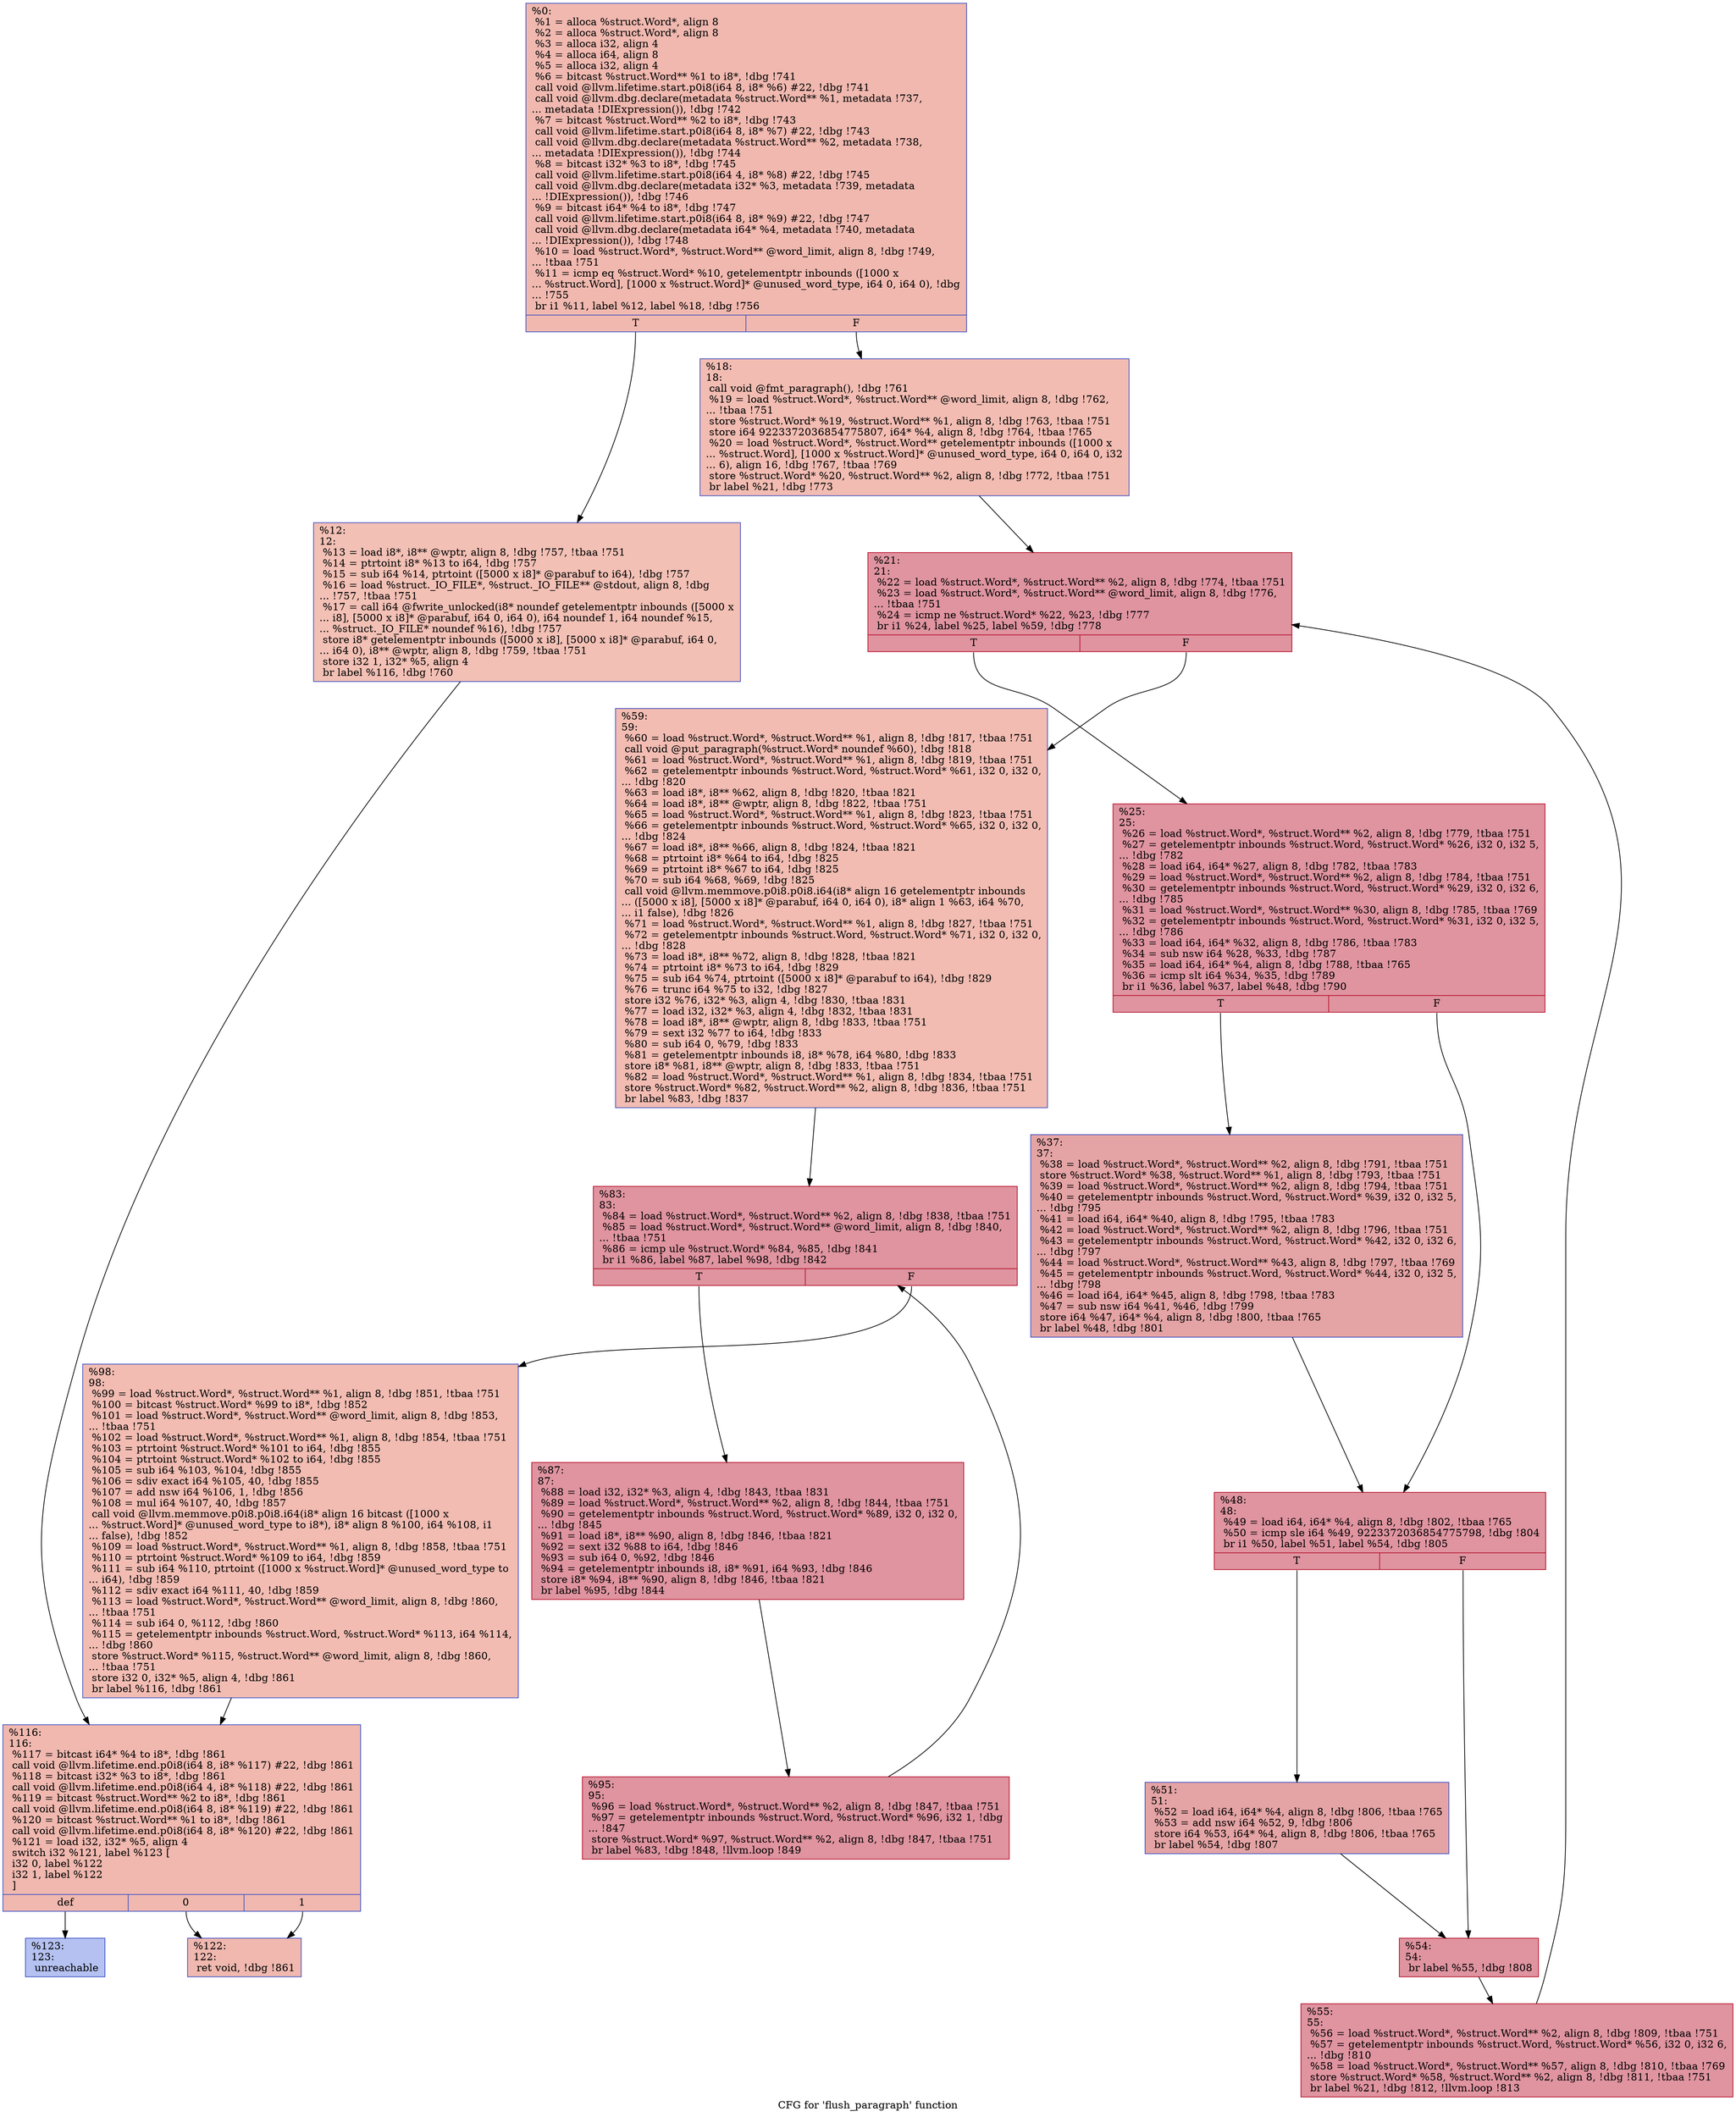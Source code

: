 digraph "CFG for 'flush_paragraph' function" {
	label="CFG for 'flush_paragraph' function";

	Node0xc8f890 [shape=record,color="#3d50c3ff", style=filled, fillcolor="#dc5d4a70",label="{%0:\l  %1 = alloca %struct.Word*, align 8\l  %2 = alloca %struct.Word*, align 8\l  %3 = alloca i32, align 4\l  %4 = alloca i64, align 8\l  %5 = alloca i32, align 4\l  %6 = bitcast %struct.Word** %1 to i8*, !dbg !741\l  call void @llvm.lifetime.start.p0i8(i64 8, i8* %6) #22, !dbg !741\l  call void @llvm.dbg.declare(metadata %struct.Word** %1, metadata !737,\l... metadata !DIExpression()), !dbg !742\l  %7 = bitcast %struct.Word** %2 to i8*, !dbg !743\l  call void @llvm.lifetime.start.p0i8(i64 8, i8* %7) #22, !dbg !743\l  call void @llvm.dbg.declare(metadata %struct.Word** %2, metadata !738,\l... metadata !DIExpression()), !dbg !744\l  %8 = bitcast i32* %3 to i8*, !dbg !745\l  call void @llvm.lifetime.start.p0i8(i64 4, i8* %8) #22, !dbg !745\l  call void @llvm.dbg.declare(metadata i32* %3, metadata !739, metadata\l... !DIExpression()), !dbg !746\l  %9 = bitcast i64* %4 to i8*, !dbg !747\l  call void @llvm.lifetime.start.p0i8(i64 8, i8* %9) #22, !dbg !747\l  call void @llvm.dbg.declare(metadata i64* %4, metadata !740, metadata\l... !DIExpression()), !dbg !748\l  %10 = load %struct.Word*, %struct.Word** @word_limit, align 8, !dbg !749,\l... !tbaa !751\l  %11 = icmp eq %struct.Word* %10, getelementptr inbounds ([1000 x\l... %struct.Word], [1000 x %struct.Word]* @unused_word_type, i64 0, i64 0), !dbg\l... !755\l  br i1 %11, label %12, label %18, !dbg !756\l|{<s0>T|<s1>F}}"];
	Node0xc8f890:s0 -> Node0xc8fa20;
	Node0xc8f890:s1 -> Node0xc8fa70;
	Node0xc8fa20 [shape=record,color="#3d50c3ff", style=filled, fillcolor="#e5705870",label="{%12:\l12:                                               \l  %13 = load i8*, i8** @wptr, align 8, !dbg !757, !tbaa !751\l  %14 = ptrtoint i8* %13 to i64, !dbg !757\l  %15 = sub i64 %14, ptrtoint ([5000 x i8]* @parabuf to i64), !dbg !757\l  %16 = load %struct._IO_FILE*, %struct._IO_FILE** @stdout, align 8, !dbg\l... !757, !tbaa !751\l  %17 = call i64 @fwrite_unlocked(i8* noundef getelementptr inbounds ([5000 x\l... i8], [5000 x i8]* @parabuf, i64 0, i64 0), i64 noundef 1, i64 noundef %15,\l... %struct._IO_FILE* noundef %16), !dbg !757\l  store i8* getelementptr inbounds ([5000 x i8], [5000 x i8]* @parabuf, i64 0,\l... i64 0), i8** @wptr, align 8, !dbg !759, !tbaa !751\l  store i32 1, i32* %5, align 4\l  br label %116, !dbg !760\l}"];
	Node0xc8fa20 -> Node0xc8fe80;
	Node0xc8fa70 [shape=record,color="#3d50c3ff", style=filled, fillcolor="#e1675170",label="{%18:\l18:                                               \l  call void @fmt_paragraph(), !dbg !761\l  %19 = load %struct.Word*, %struct.Word** @word_limit, align 8, !dbg !762,\l... !tbaa !751\l  store %struct.Word* %19, %struct.Word** %1, align 8, !dbg !763, !tbaa !751\l  store i64 9223372036854775807, i64* %4, align 8, !dbg !764, !tbaa !765\l  %20 = load %struct.Word*, %struct.Word** getelementptr inbounds ([1000 x\l... %struct.Word], [1000 x %struct.Word]* @unused_word_type, i64 0, i64 0, i32\l... 6), align 16, !dbg !767, !tbaa !769\l  store %struct.Word* %20, %struct.Word** %2, align 8, !dbg !772, !tbaa !751\l  br label %21, !dbg !773\l}"];
	Node0xc8fa70 -> Node0xc8fac0;
	Node0xc8fac0 [shape=record,color="#b70d28ff", style=filled, fillcolor="#b70d2870",label="{%21:\l21:                                               \l  %22 = load %struct.Word*, %struct.Word** %2, align 8, !dbg !774, !tbaa !751\l  %23 = load %struct.Word*, %struct.Word** @word_limit, align 8, !dbg !776,\l... !tbaa !751\l  %24 = icmp ne %struct.Word* %22, %23, !dbg !777\l  br i1 %24, label %25, label %59, !dbg !778\l|{<s0>T|<s1>F}}"];
	Node0xc8fac0:s0 -> Node0xc8fb10;
	Node0xc8fac0:s1 -> Node0xc8fcf0;
	Node0xc8fb10 [shape=record,color="#b70d28ff", style=filled, fillcolor="#b70d2870",label="{%25:\l25:                                               \l  %26 = load %struct.Word*, %struct.Word** %2, align 8, !dbg !779, !tbaa !751\l  %27 = getelementptr inbounds %struct.Word, %struct.Word* %26, i32 0, i32 5,\l... !dbg !782\l  %28 = load i64, i64* %27, align 8, !dbg !782, !tbaa !783\l  %29 = load %struct.Word*, %struct.Word** %2, align 8, !dbg !784, !tbaa !751\l  %30 = getelementptr inbounds %struct.Word, %struct.Word* %29, i32 0, i32 6,\l... !dbg !785\l  %31 = load %struct.Word*, %struct.Word** %30, align 8, !dbg !785, !tbaa !769\l  %32 = getelementptr inbounds %struct.Word, %struct.Word* %31, i32 0, i32 5,\l... !dbg !786\l  %33 = load i64, i64* %32, align 8, !dbg !786, !tbaa !783\l  %34 = sub nsw i64 %28, %33, !dbg !787\l  %35 = load i64, i64* %4, align 8, !dbg !788, !tbaa !765\l  %36 = icmp slt i64 %34, %35, !dbg !789\l  br i1 %36, label %37, label %48, !dbg !790\l|{<s0>T|<s1>F}}"];
	Node0xc8fb10:s0 -> Node0xc8fb60;
	Node0xc8fb10:s1 -> Node0xc8fbb0;
	Node0xc8fb60 [shape=record,color="#3d50c3ff", style=filled, fillcolor="#c32e3170",label="{%37:\l37:                                               \l  %38 = load %struct.Word*, %struct.Word** %2, align 8, !dbg !791, !tbaa !751\l  store %struct.Word* %38, %struct.Word** %1, align 8, !dbg !793, !tbaa !751\l  %39 = load %struct.Word*, %struct.Word** %2, align 8, !dbg !794, !tbaa !751\l  %40 = getelementptr inbounds %struct.Word, %struct.Word* %39, i32 0, i32 5,\l... !dbg !795\l  %41 = load i64, i64* %40, align 8, !dbg !795, !tbaa !783\l  %42 = load %struct.Word*, %struct.Word** %2, align 8, !dbg !796, !tbaa !751\l  %43 = getelementptr inbounds %struct.Word, %struct.Word* %42, i32 0, i32 6,\l... !dbg !797\l  %44 = load %struct.Word*, %struct.Word** %43, align 8, !dbg !797, !tbaa !769\l  %45 = getelementptr inbounds %struct.Word, %struct.Word* %44, i32 0, i32 5,\l... !dbg !798\l  %46 = load i64, i64* %45, align 8, !dbg !798, !tbaa !783\l  %47 = sub nsw i64 %41, %46, !dbg !799\l  store i64 %47, i64* %4, align 8, !dbg !800, !tbaa !765\l  br label %48, !dbg !801\l}"];
	Node0xc8fb60 -> Node0xc8fbb0;
	Node0xc8fbb0 [shape=record,color="#b70d28ff", style=filled, fillcolor="#b70d2870",label="{%48:\l48:                                               \l  %49 = load i64, i64* %4, align 8, !dbg !802, !tbaa !765\l  %50 = icmp sle i64 %49, 9223372036854775798, !dbg !804\l  br i1 %50, label %51, label %54, !dbg !805\l|{<s0>T|<s1>F}}"];
	Node0xc8fbb0:s0 -> Node0xc8fc00;
	Node0xc8fbb0:s1 -> Node0xc8fc50;
	Node0xc8fc00 [shape=record,color="#3d50c3ff", style=filled, fillcolor="#c32e3170",label="{%51:\l51:                                               \l  %52 = load i64, i64* %4, align 8, !dbg !806, !tbaa !765\l  %53 = add nsw i64 %52, 9, !dbg !806\l  store i64 %53, i64* %4, align 8, !dbg !806, !tbaa !765\l  br label %54, !dbg !807\l}"];
	Node0xc8fc00 -> Node0xc8fc50;
	Node0xc8fc50 [shape=record,color="#b70d28ff", style=filled, fillcolor="#b70d2870",label="{%54:\l54:                                               \l  br label %55, !dbg !808\l}"];
	Node0xc8fc50 -> Node0xc8fca0;
	Node0xc8fca0 [shape=record,color="#b70d28ff", style=filled, fillcolor="#b70d2870",label="{%55:\l55:                                               \l  %56 = load %struct.Word*, %struct.Word** %2, align 8, !dbg !809, !tbaa !751\l  %57 = getelementptr inbounds %struct.Word, %struct.Word* %56, i32 0, i32 6,\l... !dbg !810\l  %58 = load %struct.Word*, %struct.Word** %57, align 8, !dbg !810, !tbaa !769\l  store %struct.Word* %58, %struct.Word** %2, align 8, !dbg !811, !tbaa !751\l  br label %21, !dbg !812, !llvm.loop !813\l}"];
	Node0xc8fca0 -> Node0xc8fac0;
	Node0xc8fcf0 [shape=record,color="#3d50c3ff", style=filled, fillcolor="#e1675170",label="{%59:\l59:                                               \l  %60 = load %struct.Word*, %struct.Word** %1, align 8, !dbg !817, !tbaa !751\l  call void @put_paragraph(%struct.Word* noundef %60), !dbg !818\l  %61 = load %struct.Word*, %struct.Word** %1, align 8, !dbg !819, !tbaa !751\l  %62 = getelementptr inbounds %struct.Word, %struct.Word* %61, i32 0, i32 0,\l... !dbg !820\l  %63 = load i8*, i8** %62, align 8, !dbg !820, !tbaa !821\l  %64 = load i8*, i8** @wptr, align 8, !dbg !822, !tbaa !751\l  %65 = load %struct.Word*, %struct.Word** %1, align 8, !dbg !823, !tbaa !751\l  %66 = getelementptr inbounds %struct.Word, %struct.Word* %65, i32 0, i32 0,\l... !dbg !824\l  %67 = load i8*, i8** %66, align 8, !dbg !824, !tbaa !821\l  %68 = ptrtoint i8* %64 to i64, !dbg !825\l  %69 = ptrtoint i8* %67 to i64, !dbg !825\l  %70 = sub i64 %68, %69, !dbg !825\l  call void @llvm.memmove.p0i8.p0i8.i64(i8* align 16 getelementptr inbounds\l... ([5000 x i8], [5000 x i8]* @parabuf, i64 0, i64 0), i8* align 1 %63, i64 %70,\l... i1 false), !dbg !826\l  %71 = load %struct.Word*, %struct.Word** %1, align 8, !dbg !827, !tbaa !751\l  %72 = getelementptr inbounds %struct.Word, %struct.Word* %71, i32 0, i32 0,\l... !dbg !828\l  %73 = load i8*, i8** %72, align 8, !dbg !828, !tbaa !821\l  %74 = ptrtoint i8* %73 to i64, !dbg !829\l  %75 = sub i64 %74, ptrtoint ([5000 x i8]* @parabuf to i64), !dbg !829\l  %76 = trunc i64 %75 to i32, !dbg !827\l  store i32 %76, i32* %3, align 4, !dbg !830, !tbaa !831\l  %77 = load i32, i32* %3, align 4, !dbg !832, !tbaa !831\l  %78 = load i8*, i8** @wptr, align 8, !dbg !833, !tbaa !751\l  %79 = sext i32 %77 to i64, !dbg !833\l  %80 = sub i64 0, %79, !dbg !833\l  %81 = getelementptr inbounds i8, i8* %78, i64 %80, !dbg !833\l  store i8* %81, i8** @wptr, align 8, !dbg !833, !tbaa !751\l  %82 = load %struct.Word*, %struct.Word** %1, align 8, !dbg !834, !tbaa !751\l  store %struct.Word* %82, %struct.Word** %2, align 8, !dbg !836, !tbaa !751\l  br label %83, !dbg !837\l}"];
	Node0xc8fcf0 -> Node0xc8fd40;
	Node0xc8fd40 [shape=record,color="#b70d28ff", style=filled, fillcolor="#b70d2870",label="{%83:\l83:                                               \l  %84 = load %struct.Word*, %struct.Word** %2, align 8, !dbg !838, !tbaa !751\l  %85 = load %struct.Word*, %struct.Word** @word_limit, align 8, !dbg !840,\l... !tbaa !751\l  %86 = icmp ule %struct.Word* %84, %85, !dbg !841\l  br i1 %86, label %87, label %98, !dbg !842\l|{<s0>T|<s1>F}}"];
	Node0xc8fd40:s0 -> Node0xc8fd90;
	Node0xc8fd40:s1 -> Node0xc8fe30;
	Node0xc8fd90 [shape=record,color="#b70d28ff", style=filled, fillcolor="#b70d2870",label="{%87:\l87:                                               \l  %88 = load i32, i32* %3, align 4, !dbg !843, !tbaa !831\l  %89 = load %struct.Word*, %struct.Word** %2, align 8, !dbg !844, !tbaa !751\l  %90 = getelementptr inbounds %struct.Word, %struct.Word* %89, i32 0, i32 0,\l... !dbg !845\l  %91 = load i8*, i8** %90, align 8, !dbg !846, !tbaa !821\l  %92 = sext i32 %88 to i64, !dbg !846\l  %93 = sub i64 0, %92, !dbg !846\l  %94 = getelementptr inbounds i8, i8* %91, i64 %93, !dbg !846\l  store i8* %94, i8** %90, align 8, !dbg !846, !tbaa !821\l  br label %95, !dbg !844\l}"];
	Node0xc8fd90 -> Node0xc8fde0;
	Node0xc8fde0 [shape=record,color="#b70d28ff", style=filled, fillcolor="#b70d2870",label="{%95:\l95:                                               \l  %96 = load %struct.Word*, %struct.Word** %2, align 8, !dbg !847, !tbaa !751\l  %97 = getelementptr inbounds %struct.Word, %struct.Word* %96, i32 1, !dbg\l... !847\l  store %struct.Word* %97, %struct.Word** %2, align 8, !dbg !847, !tbaa !751\l  br label %83, !dbg !848, !llvm.loop !849\l}"];
	Node0xc8fde0 -> Node0xc8fd40;
	Node0xc8fe30 [shape=record,color="#3d50c3ff", style=filled, fillcolor="#e1675170",label="{%98:\l98:                                               \l  %99 = load %struct.Word*, %struct.Word** %1, align 8, !dbg !851, !tbaa !751\l  %100 = bitcast %struct.Word* %99 to i8*, !dbg !852\l  %101 = load %struct.Word*, %struct.Word** @word_limit, align 8, !dbg !853,\l... !tbaa !751\l  %102 = load %struct.Word*, %struct.Word** %1, align 8, !dbg !854, !tbaa !751\l  %103 = ptrtoint %struct.Word* %101 to i64, !dbg !855\l  %104 = ptrtoint %struct.Word* %102 to i64, !dbg !855\l  %105 = sub i64 %103, %104, !dbg !855\l  %106 = sdiv exact i64 %105, 40, !dbg !855\l  %107 = add nsw i64 %106, 1, !dbg !856\l  %108 = mul i64 %107, 40, !dbg !857\l  call void @llvm.memmove.p0i8.p0i8.i64(i8* align 16 bitcast ([1000 x\l... %struct.Word]* @unused_word_type to i8*), i8* align 8 %100, i64 %108, i1\l... false), !dbg !852\l  %109 = load %struct.Word*, %struct.Word** %1, align 8, !dbg !858, !tbaa !751\l  %110 = ptrtoint %struct.Word* %109 to i64, !dbg !859\l  %111 = sub i64 %110, ptrtoint ([1000 x %struct.Word]* @unused_word_type to\l... i64), !dbg !859\l  %112 = sdiv exact i64 %111, 40, !dbg !859\l  %113 = load %struct.Word*, %struct.Word** @word_limit, align 8, !dbg !860,\l... !tbaa !751\l  %114 = sub i64 0, %112, !dbg !860\l  %115 = getelementptr inbounds %struct.Word, %struct.Word* %113, i64 %114,\l... !dbg !860\l  store %struct.Word* %115, %struct.Word** @word_limit, align 8, !dbg !860,\l... !tbaa !751\l  store i32 0, i32* %5, align 4, !dbg !861\l  br label %116, !dbg !861\l}"];
	Node0xc8fe30 -> Node0xc8fe80;
	Node0xc8fe80 [shape=record,color="#3d50c3ff", style=filled, fillcolor="#dc5d4a70",label="{%116:\l116:                                              \l  %117 = bitcast i64* %4 to i8*, !dbg !861\l  call void @llvm.lifetime.end.p0i8(i64 8, i8* %117) #22, !dbg !861\l  %118 = bitcast i32* %3 to i8*, !dbg !861\l  call void @llvm.lifetime.end.p0i8(i64 4, i8* %118) #22, !dbg !861\l  %119 = bitcast %struct.Word** %2 to i8*, !dbg !861\l  call void @llvm.lifetime.end.p0i8(i64 8, i8* %119) #22, !dbg !861\l  %120 = bitcast %struct.Word** %1 to i8*, !dbg !861\l  call void @llvm.lifetime.end.p0i8(i64 8, i8* %120) #22, !dbg !861\l  %121 = load i32, i32* %5, align 4\l  switch i32 %121, label %123 [\l    i32 0, label %122\l    i32 1, label %122\l  ]\l|{<s0>def|<s1>0|<s2>1}}"];
	Node0xc8fe80:s0 -> Node0xc8ff20;
	Node0xc8fe80:s1 -> Node0xc8fed0;
	Node0xc8fe80:s2 -> Node0xc8fed0;
	Node0xc8fed0 [shape=record,color="#3d50c3ff", style=filled, fillcolor="#dc5d4a70",label="{%122:\l122:                                              \l  ret void, !dbg !861\l}"];
	Node0xc8ff20 [shape=record,color="#3d50c3ff", style=filled, fillcolor="#5572df70",label="{%123:\l123:                                              \l  unreachable\l}"];
}
